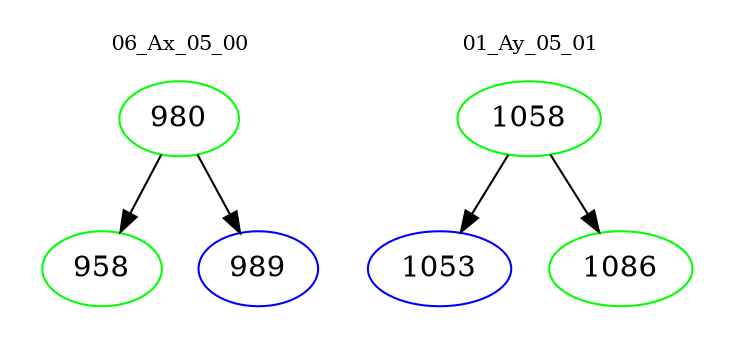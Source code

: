 digraph{
subgraph cluster_0 {
color = white
label = "06_Ax_05_00";
fontsize=10;
T0_980 [label="980", color="green"]
T0_980 -> T0_958 [color="black"]
T0_958 [label="958", color="green"]
T0_980 -> T0_989 [color="black"]
T0_989 [label="989", color="blue"]
}
subgraph cluster_1 {
color = white
label = "01_Ay_05_01";
fontsize=10;
T1_1058 [label="1058", color="green"]
T1_1058 -> T1_1053 [color="black"]
T1_1053 [label="1053", color="blue"]
T1_1058 -> T1_1086 [color="black"]
T1_1086 [label="1086", color="green"]
}
}
